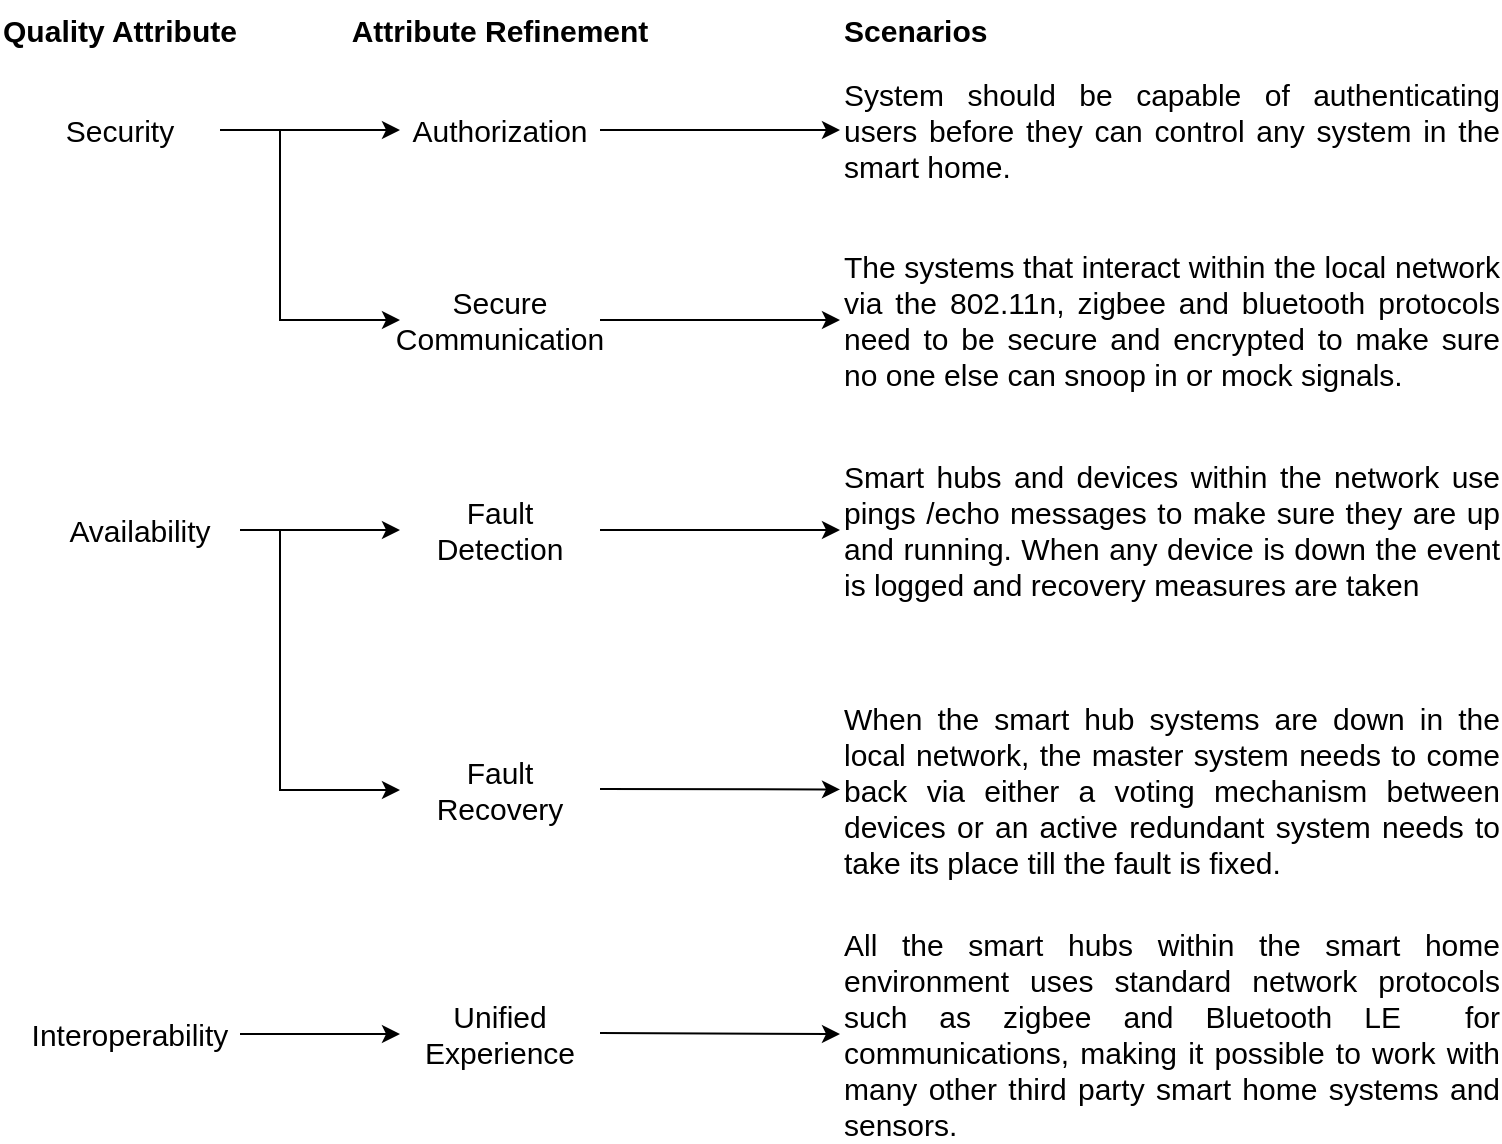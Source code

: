 <mxfile version="16.5.1" type="device"><diagram id="ZWmeOSqfg0A0JXF0TNyF" name="Page-1"><mxGraphModel dx="1161" dy="515" grid="1" gridSize="10" guides="1" tooltips="1" connect="1" arrows="1" fold="1" page="1" pageScale="1" pageWidth="850" pageHeight="1100" math="0" shadow="0"><root><mxCell id="0"/><mxCell id="1" parent="0"/><mxCell id="9pKuZ1DTy6y_oSiN3lms-1" value="&lt;font style=&quot;font-size: 15px&quot;&gt;Security&lt;/font&gt;" style="text;html=1;strokeColor=none;fillColor=none;align=center;verticalAlign=middle;whiteSpace=wrap;rounded=0;" parent="1" vertex="1"><mxGeometry x="30" y="130" width="100" height="30" as="geometry"/></mxCell><mxCell id="9pKuZ1DTy6y_oSiN3lms-2" value="&lt;font style=&quot;font-size: 15px&quot;&gt;Secure Communication&lt;/font&gt;" style="text;html=1;strokeColor=none;fillColor=none;align=center;verticalAlign=middle;whiteSpace=wrap;rounded=0;" parent="1" vertex="1"><mxGeometry x="220" y="225" width="100" height="30" as="geometry"/></mxCell><mxCell id="9pKuZ1DTy6y_oSiN3lms-3" value="&lt;font style=&quot;font-size: 15px&quot;&gt;Authorization&lt;/font&gt;" style="text;html=1;strokeColor=none;fillColor=none;align=center;verticalAlign=middle;whiteSpace=wrap;rounded=0;" parent="1" vertex="1"><mxGeometry x="220" y="130" width="100" height="30" as="geometry"/></mxCell><mxCell id="9pKuZ1DTy6y_oSiN3lms-4" value="&lt;div style=&quot;text-align: justify&quot;&gt;&lt;span&gt;System should be capable of authenticating users before they can control any system in the smart home.&lt;/span&gt;&lt;/div&gt;" style="text;html=1;strokeColor=none;fillColor=none;align=left;verticalAlign=middle;whiteSpace=wrap;rounded=0;fontSize=15;" parent="1" vertex="1"><mxGeometry x="440" y="115" width="330" height="60" as="geometry"/></mxCell><mxCell id="9pKuZ1DTy6y_oSiN3lms-5" value="&lt;div style=&quot;text-align: justify&quot;&gt;&lt;span&gt;The systems that interact within the local network via the 802.11n, zigbee and bluetooth protocols need to be secure and encrypted to make sure no one else can snoop in or mock signals.&lt;/span&gt;&lt;/div&gt;" style="text;html=1;strokeColor=none;fillColor=none;align=left;verticalAlign=middle;whiteSpace=wrap;rounded=0;fontSize=15;" parent="1" vertex="1"><mxGeometry x="440" y="205" width="330" height="70" as="geometry"/></mxCell><mxCell id="9pKuZ1DTy6y_oSiN3lms-6" value="&lt;font style=&quot;font-size: 15px&quot;&gt;Availability&lt;/font&gt;" style="text;html=1;strokeColor=none;fillColor=none;align=center;verticalAlign=middle;whiteSpace=wrap;rounded=0;" parent="1" vertex="1"><mxGeometry x="40" y="330" width="100" height="30" as="geometry"/></mxCell><mxCell id="9pKuZ1DTy6y_oSiN3lms-7" value="&lt;font style=&quot;font-size: 15px&quot;&gt;Fault Recovery&lt;/font&gt;" style="text;html=1;strokeColor=none;fillColor=none;align=center;verticalAlign=middle;whiteSpace=wrap;rounded=0;" parent="1" vertex="1"><mxGeometry x="220" y="460" width="100" height="30" as="geometry"/></mxCell><mxCell id="9pKuZ1DTy6y_oSiN3lms-8" value="&lt;div style=&quot;text-align: justify&quot;&gt;&lt;span&gt;When the smart hub systems are down in the local network, the master system needs to come back via either a voting mechanism between devices or an active redundant system needs to take its place till the fault is fixed.&lt;/span&gt;&lt;/div&gt;" style="text;html=1;strokeColor=none;fillColor=none;align=left;verticalAlign=middle;whiteSpace=wrap;rounded=0;fontSize=15;" parent="1" vertex="1"><mxGeometry x="440" y="430" width="330" height="90" as="geometry"/></mxCell><mxCell id="9pKuZ1DTy6y_oSiN3lms-20" value="" style="endArrow=classic;html=1;rounded=0;fontSize=15;exitX=1;exitY=0.5;exitDx=0;exitDy=0;align=center;entryX=0;entryY=0.5;entryDx=0;entryDy=0;" parent="1" source="9pKuZ1DTy6y_oSiN3lms-1" target="9pKuZ1DTy6y_oSiN3lms-3" edge="1"><mxGeometry width="50" height="50" relative="1" as="geometry"><mxPoint x="400" y="450" as="sourcePoint"/><mxPoint x="210" y="145" as="targetPoint"/></mxGeometry></mxCell><mxCell id="9pKuZ1DTy6y_oSiN3lms-21" value="" style="endArrow=classic;html=1;rounded=0;fontSize=15;align=center;entryX=0;entryY=0.5;entryDx=0;entryDy=0;" parent="1" target="9pKuZ1DTy6y_oSiN3lms-2" edge="1"><mxGeometry width="50" height="50" relative="1" as="geometry"><mxPoint x="160" y="145" as="sourcePoint"/><mxPoint x="220" y="240" as="targetPoint"/><Array as="points"><mxPoint x="160" y="240"/></Array></mxGeometry></mxCell><mxCell id="9pKuZ1DTy6y_oSiN3lms-23" value="" style="endArrow=classic;html=1;rounded=0;fontSize=15;exitX=1;exitY=0.5;exitDx=0;exitDy=0;align=center;entryX=0;entryY=0.5;entryDx=0;entryDy=0;" parent="1" source="9pKuZ1DTy6y_oSiN3lms-6" target="PFjkwz7WltYErsm6oPcm-3" edge="1"><mxGeometry width="50" height="50" relative="1" as="geometry"><mxPoint x="140" y="385" as="sourcePoint"/><mxPoint x="230" y="385" as="targetPoint"/></mxGeometry></mxCell><mxCell id="9pKuZ1DTy6y_oSiN3lms-28" value="" style="endArrow=classic;html=1;rounded=0;fontSize=15;exitX=1;exitY=0.5;exitDx=0;exitDy=0;align=center;entryX=0;entryY=0.5;entryDx=0;entryDy=0;" parent="1" source="9pKuZ1DTy6y_oSiN3lms-3" edge="1" target="9pKuZ1DTy6y_oSiN3lms-4"><mxGeometry width="50" height="50" relative="1" as="geometry"><mxPoint x="140" y="355" as="sourcePoint"/><mxPoint x="430" y="145" as="targetPoint"/></mxGeometry></mxCell><mxCell id="9pKuZ1DTy6y_oSiN3lms-29" value="" style="endArrow=classic;html=1;rounded=0;fontSize=15;exitX=1;exitY=0.5;exitDx=0;exitDy=0;align=center;entryX=0;entryY=0.5;entryDx=0;entryDy=0;" parent="1" edge="1" target="9pKuZ1DTy6y_oSiN3lms-5" source="9pKuZ1DTy6y_oSiN3lms-2"><mxGeometry width="50" height="50" relative="1" as="geometry"><mxPoint x="320" y="194.5" as="sourcePoint"/><mxPoint x="430" y="240" as="targetPoint"/></mxGeometry></mxCell><mxCell id="9pKuZ1DTy6y_oSiN3lms-30" value="" style="endArrow=classic;html=1;rounded=0;fontSize=15;exitX=1;exitY=0.5;exitDx=0;exitDy=0;align=center;" parent="1" edge="1" target="9pKuZ1DTy6y_oSiN3lms-8"><mxGeometry width="50" height="50" relative="1" as="geometry"><mxPoint x="320" y="474.5" as="sourcePoint"/><mxPoint x="430" y="474.5" as="targetPoint"/></mxGeometry></mxCell><mxCell id="9pKuZ1DTy6y_oSiN3lms-36" value="&lt;b&gt;Quality Attribute&lt;/b&gt;" style="text;html=1;strokeColor=none;fillColor=none;align=center;verticalAlign=middle;whiteSpace=wrap;rounded=0;fontSize=15;" parent="1" vertex="1"><mxGeometry x="20" y="80" width="120" height="30" as="geometry"/></mxCell><mxCell id="9pKuZ1DTy6y_oSiN3lms-37" value="&lt;b&gt;Attribute Refinement&lt;/b&gt;" style="text;html=1;strokeColor=none;fillColor=none;align=center;verticalAlign=middle;whiteSpace=wrap;rounded=0;fontSize=15;" parent="1" vertex="1"><mxGeometry x="190" y="80" width="160" height="30" as="geometry"/></mxCell><mxCell id="9pKuZ1DTy6y_oSiN3lms-38" value="&lt;b&gt;Scenarios&lt;/b&gt;" style="text;html=1;strokeColor=none;fillColor=none;align=left;verticalAlign=middle;whiteSpace=wrap;rounded=0;fontSize=15;" parent="1" vertex="1"><mxGeometry x="440" y="80" width="160" height="30" as="geometry"/></mxCell><mxCell id="rPKTQAUROASXAeukLVPO-1" value="&lt;font style=&quot;font-size: 15px&quot;&gt;Interoperability&lt;/font&gt;" style="text;html=1;strokeColor=none;fillColor=none;align=center;verticalAlign=middle;whiteSpace=wrap;rounded=0;" parent="1" vertex="1"><mxGeometry x="30" y="582" width="110" height="30" as="geometry"/></mxCell><mxCell id="rPKTQAUROASXAeukLVPO-2" value="&lt;font style=&quot;font-size: 15px&quot;&gt;Unified Experience&lt;/font&gt;" style="text;html=1;strokeColor=none;fillColor=none;align=center;verticalAlign=middle;whiteSpace=wrap;rounded=0;" parent="1" vertex="1"><mxGeometry x="220" y="582" width="100" height="30" as="geometry"/></mxCell><mxCell id="rPKTQAUROASXAeukLVPO-3" value="&lt;div style=&quot;text-align: justify&quot;&gt;&lt;span&gt;All the smart hubs within the smart home environment uses standard network protocols such as zigbee and Bluetooth LE&amp;nbsp; for communications, making it possible to work with many other third party smart home systems and sensors.&lt;/span&gt;&lt;/div&gt;" style="text;html=1;strokeColor=none;fillColor=none;align=left;verticalAlign=middle;whiteSpace=wrap;rounded=0;fontSize=15;" parent="1" vertex="1"><mxGeometry x="440" y="547" width="330" height="100" as="geometry"/></mxCell><mxCell id="rPKTQAUROASXAeukLVPO-4" value="" style="endArrow=classic;html=1;rounded=0;fontSize=15;exitX=1;exitY=0.5;exitDx=0;exitDy=0;align=center;entryX=0;entryY=0.5;entryDx=0;entryDy=0;" parent="1" source="rPKTQAUROASXAeukLVPO-1" target="rPKTQAUROASXAeukLVPO-2" edge="1"><mxGeometry width="50" height="50" relative="1" as="geometry"><mxPoint x="140" y="537" as="sourcePoint"/><mxPoint x="230" y="537" as="targetPoint"/></mxGeometry></mxCell><mxCell id="rPKTQAUROASXAeukLVPO-5" value="" style="endArrow=classic;html=1;rounded=0;fontSize=15;exitX=1;exitY=0.5;exitDx=0;exitDy=0;align=center;entryX=0;entryY=0.5;entryDx=0;entryDy=0;" parent="1" edge="1" target="rPKTQAUROASXAeukLVPO-3"><mxGeometry width="50" height="50" relative="1" as="geometry"><mxPoint x="320" y="596.5" as="sourcePoint"/><mxPoint x="430" y="596.5" as="targetPoint"/></mxGeometry></mxCell><mxCell id="PFjkwz7WltYErsm6oPcm-2" value="" style="endArrow=classic;html=1;rounded=0;fontSize=15;align=center;entryX=0;entryY=0.5;entryDx=0;entryDy=0;" edge="1" parent="1" target="9pKuZ1DTy6y_oSiN3lms-7"><mxGeometry width="50" height="50" relative="1" as="geometry"><mxPoint x="160" y="345" as="sourcePoint"/><mxPoint x="220" y="595" as="targetPoint"/><Array as="points"><mxPoint x="160" y="475"/></Array></mxGeometry></mxCell><mxCell id="PFjkwz7WltYErsm6oPcm-3" value="&lt;font style=&quot;font-size: 15px&quot;&gt;Fault Detection&lt;/font&gt;" style="text;html=1;strokeColor=none;fillColor=none;align=center;verticalAlign=middle;whiteSpace=wrap;rounded=0;" vertex="1" parent="1"><mxGeometry x="220" y="330" width="100" height="30" as="geometry"/></mxCell><mxCell id="PFjkwz7WltYErsm6oPcm-4" value="" style="endArrow=classic;html=1;rounded=0;fontSize=15;exitX=1;exitY=0.5;exitDx=0;exitDy=0;align=center;entryX=0;entryY=0.5;entryDx=0;entryDy=0;" edge="1" parent="1" source="PFjkwz7WltYErsm6oPcm-3" target="PFjkwz7WltYErsm6oPcm-5"><mxGeometry width="50" height="50" relative="1" as="geometry"><mxPoint x="320" y="569.83" as="sourcePoint"/><mxPoint x="430" y="600" as="targetPoint"/></mxGeometry></mxCell><mxCell id="PFjkwz7WltYErsm6oPcm-5" value="&lt;div style=&quot;text-align: justify&quot;&gt;&lt;span&gt;Smart hubs and devices within the network use pings /echo messages to make sure they are up and running. When any device is down the event is logged and recovery measures are taken&amp;nbsp;&amp;nbsp;&lt;/span&gt;&lt;/div&gt;" style="text;html=1;strokeColor=none;fillColor=none;align=left;verticalAlign=middle;whiteSpace=wrap;rounded=0;fontSize=15;" vertex="1" parent="1"><mxGeometry x="440" y="300" width="330" height="90" as="geometry"/></mxCell></root></mxGraphModel></diagram></mxfile>